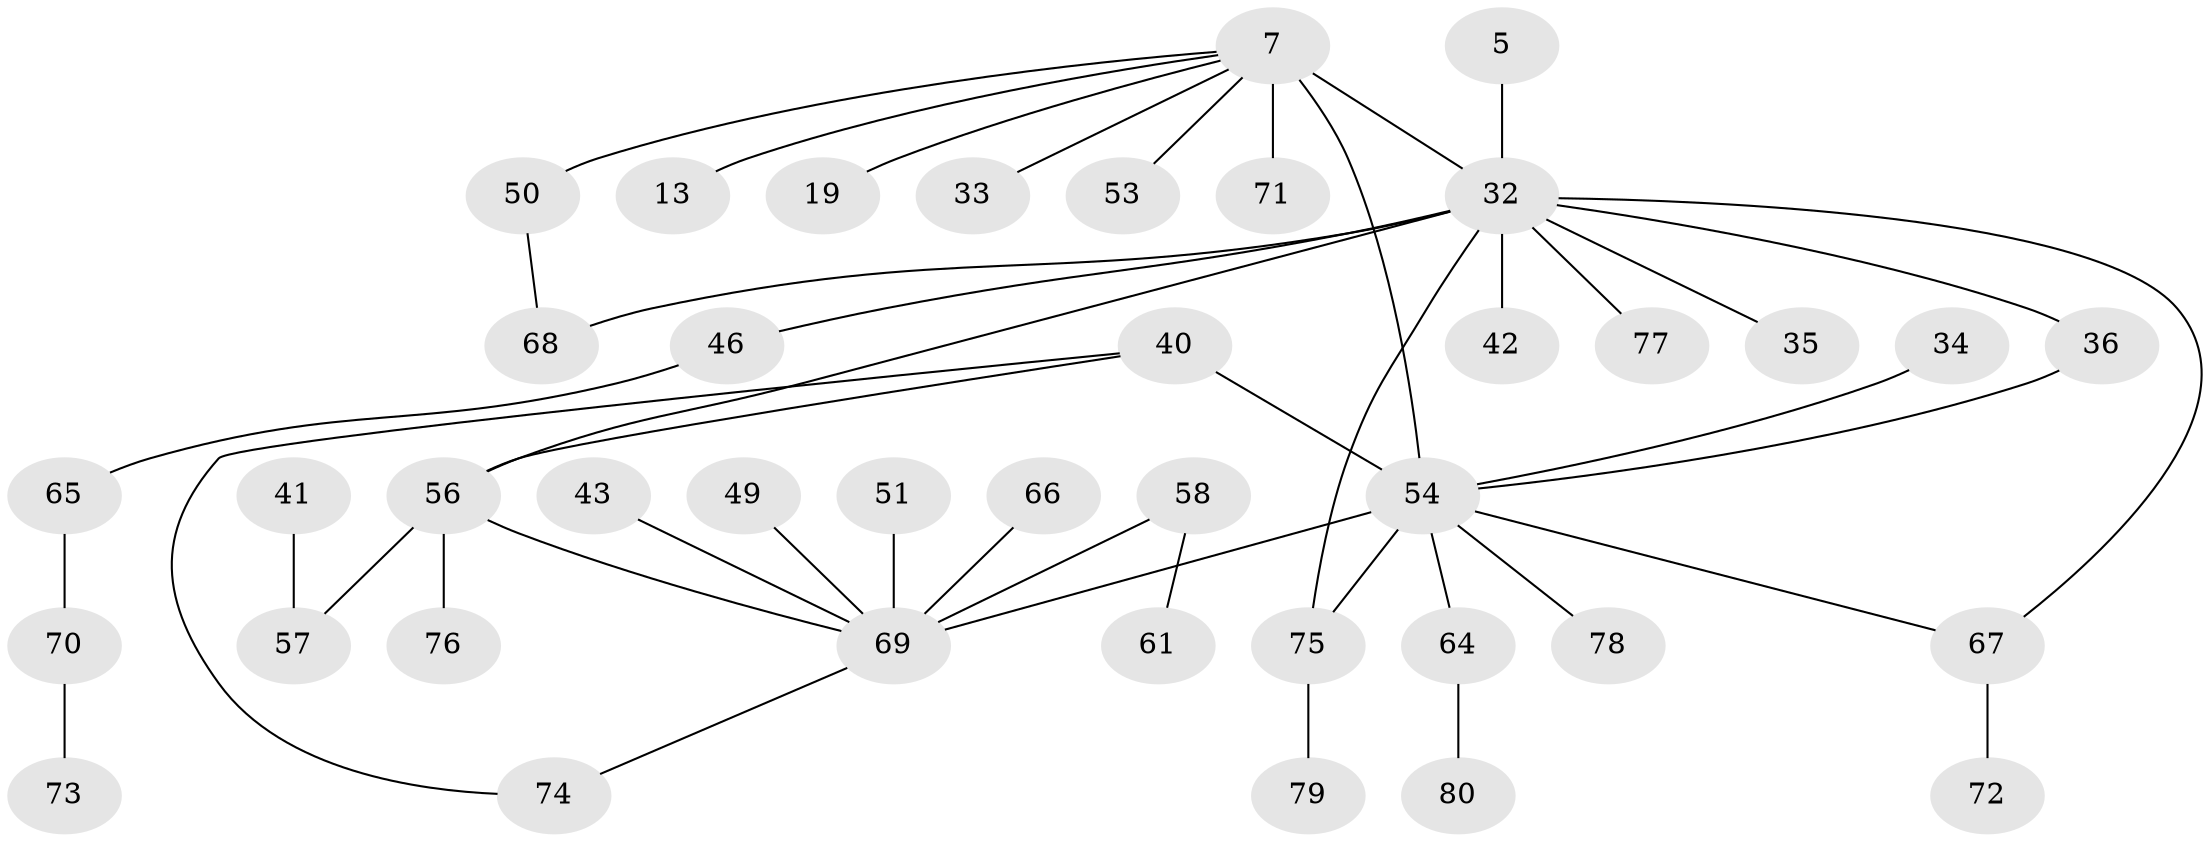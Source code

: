 // original degree distribution, {7: 0.0375, 6: 0.025, 3: 0.15, 1: 0.3375, 2: 0.325, 4: 0.075, 5: 0.05}
// Generated by graph-tools (version 1.1) at 2025/42/03/09/25 04:42:24]
// undirected, 40 vertices, 46 edges
graph export_dot {
graph [start="1"]
  node [color=gray90,style=filled];
  5;
  7 [super="+1+4"];
  13;
  19 [super="+6+11"];
  32 [super="+2+9+22"];
  33 [super="+24"];
  34;
  35;
  36;
  40 [super="+37"];
  41 [super="+28"];
  42 [super="+23"];
  43;
  46;
  49;
  50;
  51;
  53;
  54 [super="+14+17+31+10+47"];
  56 [super="+44+52"];
  57 [super="+18"];
  58;
  61;
  64;
  65;
  66;
  67 [super="+63"];
  68 [super="+26"];
  69 [super="+45+59"];
  70;
  71;
  72;
  73;
  74;
  75 [super="+29"];
  76;
  77 [super="+27"];
  78;
  79;
  80;
  5 -- 32;
  7 -- 50;
  7 -- 71;
  7 -- 53;
  7 -- 13;
  7 -- 32 [weight=3];
  7 -- 19;
  7 -- 54 [weight=2];
  7 -- 33;
  32 -- 75 [weight=2];
  32 -- 35;
  32 -- 36;
  32 -- 46;
  32 -- 42;
  32 -- 56;
  32 -- 68;
  32 -- 77;
  32 -- 67;
  34 -- 54;
  36 -- 54;
  40 -- 74;
  40 -- 54 [weight=2];
  40 -- 56;
  41 -- 57;
  43 -- 69;
  46 -- 65;
  49 -- 69;
  50 -- 68;
  51 -- 69 [weight=3];
  54 -- 78;
  54 -- 64;
  54 -- 75;
  54 -- 69 [weight=2];
  54 -- 67;
  56 -- 76;
  56 -- 69 [weight=3];
  56 -- 57;
  58 -- 61;
  58 -- 69;
  64 -- 80;
  65 -- 70;
  66 -- 69;
  67 -- 72;
  69 -- 74;
  70 -- 73;
  75 -- 79;
}
